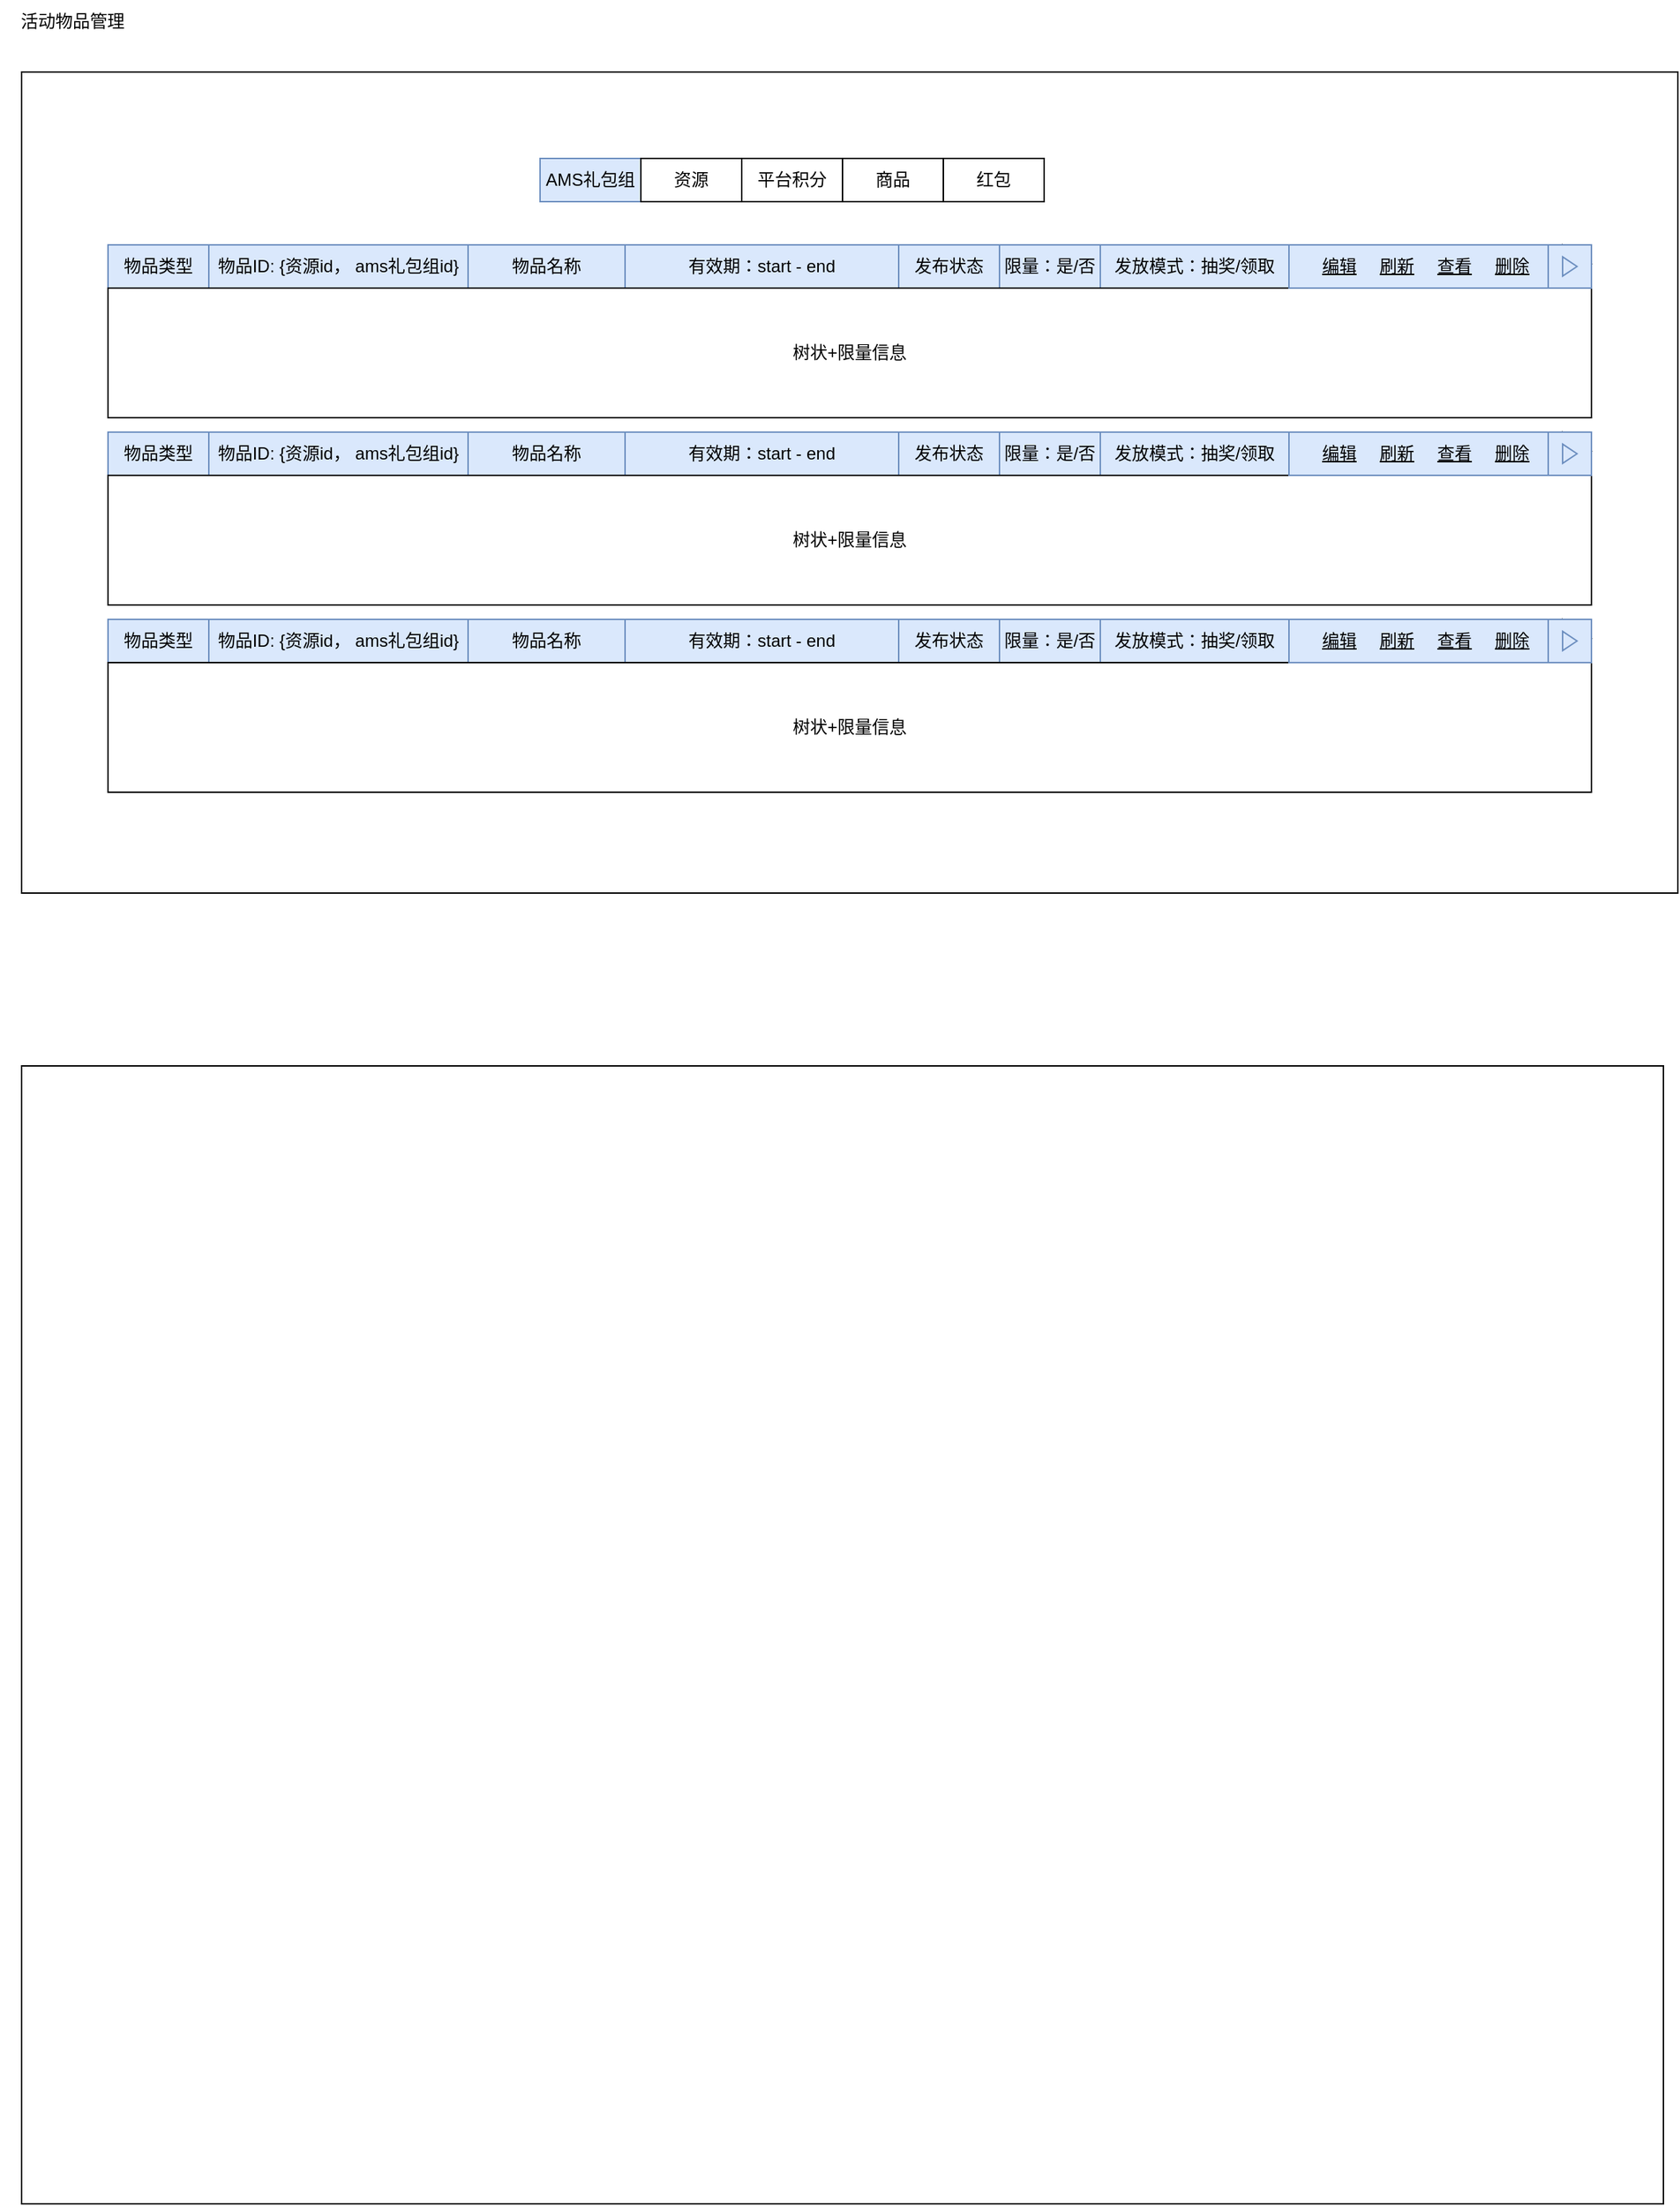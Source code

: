 <mxfile version="24.2.3" type="github">
  <diagram name="Page-1" id="4QDTwvdaZps2GfIds7GK">
    <mxGraphModel dx="2514" dy="908" grid="1" gridSize="10" guides="1" tooltips="1" connect="1" arrows="1" fold="1" page="1" pageScale="1" pageWidth="827" pageHeight="1169" math="0" shadow="0">
      <root>
        <mxCell id="0" />
        <mxCell id="1" parent="0" />
        <mxCell id="Wfncw4XuB-igS9cp05zp-1" value="" style="rounded=0;whiteSpace=wrap;html=1;" parent="1" vertex="1">
          <mxGeometry x="-260" y="130" width="1150" height="570" as="geometry" />
        </mxCell>
        <mxCell id="Wfncw4XuB-igS9cp05zp-15" value="物品类型" style="rounded=0;whiteSpace=wrap;html=1;fillColor=#dae8fc;strokeColor=#6c8ebf;" parent="1" vertex="1">
          <mxGeometry x="-200" y="250" width="70" height="30" as="geometry" />
        </mxCell>
        <mxCell id="Wfncw4XuB-igS9cp05zp-16" value="物品ID: {资源id， ams礼包组id}" style="rounded=0;whiteSpace=wrap;html=1;fillColor=#dae8fc;strokeColor=#6c8ebf;" parent="1" vertex="1">
          <mxGeometry x="-130" y="250" width="180" height="30" as="geometry" />
        </mxCell>
        <mxCell id="Wfncw4XuB-igS9cp05zp-18" value="有效期：start - end" style="rounded=0;whiteSpace=wrap;html=1;fillColor=#dae8fc;strokeColor=#6c8ebf;" parent="1" vertex="1">
          <mxGeometry x="159" y="250" width="190" height="30" as="geometry" />
        </mxCell>
        <mxCell id="Wfncw4XuB-igS9cp05zp-19" value="发布状态" style="rounded=0;whiteSpace=wrap;html=1;fillColor=#dae8fc;strokeColor=#6c8ebf;" parent="1" vertex="1">
          <mxGeometry x="349" y="250" width="70" height="30" as="geometry" />
        </mxCell>
        <mxCell id="Wfncw4XuB-igS9cp05zp-20" value="限量：是/否" style="rounded=0;whiteSpace=wrap;html=1;fillColor=#dae8fc;strokeColor=#6c8ebf;" parent="1" vertex="1">
          <mxGeometry x="419" y="250" width="70" height="30" as="geometry" />
        </mxCell>
        <mxCell id="Wfncw4XuB-igS9cp05zp-21" value="发放模式：抽奖/领取" style="rounded=0;whiteSpace=wrap;html=1;fillColor=#dae8fc;strokeColor=#6c8ebf;" parent="1" vertex="1">
          <mxGeometry x="489" y="250" width="131" height="30" as="geometry" />
        </mxCell>
        <mxCell id="Wfncw4XuB-igS9cp05zp-22" value="物品名称" style="rounded=0;whiteSpace=wrap;html=1;fillColor=#dae8fc;strokeColor=#6c8ebf;" parent="1" vertex="1">
          <mxGeometry x="50" y="250" width="109" height="30" as="geometry" />
        </mxCell>
        <mxCell id="Wfncw4XuB-igS9cp05zp-23" value="&lt;span style=&quot;text-align: left;&quot;&gt;AMS礼包组&lt;/span&gt;" style="rounded=0;whiteSpace=wrap;html=1;fillColor=#dae8fc;strokeColor=#6c8ebf;" parent="1" vertex="1">
          <mxGeometry x="100" y="190" width="70" height="30" as="geometry" />
        </mxCell>
        <mxCell id="Wfncw4XuB-igS9cp05zp-24" value="&lt;span style=&quot;text-align: left;&quot;&gt;资源&lt;/span&gt;" style="rounded=0;whiteSpace=wrap;html=1;" parent="1" vertex="1">
          <mxGeometry x="170" y="190" width="70" height="30" as="geometry" />
        </mxCell>
        <mxCell id="Wfncw4XuB-igS9cp05zp-25" value="&lt;span style=&quot;text-align: left;&quot;&gt;平台积分&lt;/span&gt;" style="rounded=0;whiteSpace=wrap;html=1;" parent="1" vertex="1">
          <mxGeometry x="240" y="190" width="70" height="30" as="geometry" />
        </mxCell>
        <mxCell id="Wfncw4XuB-igS9cp05zp-26" value="&lt;span style=&quot;text-align: left;&quot;&gt;商品&lt;/span&gt;" style="rounded=0;whiteSpace=wrap;html=1;" parent="1" vertex="1">
          <mxGeometry x="310" y="190" width="70" height="30" as="geometry" />
        </mxCell>
        <mxCell id="Wfncw4XuB-igS9cp05zp-27" value="&lt;span style=&quot;text-align: left;&quot;&gt;红包&lt;/span&gt;" style="rounded=0;whiteSpace=wrap;html=1;" parent="1" vertex="1">
          <mxGeometry x="380" y="190" width="70" height="30" as="geometry" />
        </mxCell>
        <mxCell id="Wfncw4XuB-igS9cp05zp-28" value="树状+限量信息" style="rounded=0;whiteSpace=wrap;html=1;" parent="1" vertex="1">
          <mxGeometry x="-200" y="280" width="1030" height="90" as="geometry" />
        </mxCell>
        <mxCell id="nZBmrn1bbnHuPf8c53a7-1" value="" style="rounded=0;whiteSpace=wrap;html=1;fillColor=#dae8fc;strokeColor=#6c8ebf;" parent="1" vertex="1">
          <mxGeometry x="620" y="250" width="180" height="30" as="geometry" />
        </mxCell>
        <mxCell id="nZBmrn1bbnHuPf8c53a7-3" value="&lt;u&gt;编辑&lt;/u&gt;" style="text;html=1;align=center;verticalAlign=middle;whiteSpace=wrap;rounded=0;" parent="1" vertex="1">
          <mxGeometry x="635" y="250" width="40" height="30" as="geometry" />
        </mxCell>
        <mxCell id="nZBmrn1bbnHuPf8c53a7-4" value="&lt;u&gt;刷新&lt;/u&gt;" style="text;html=1;align=center;verticalAlign=middle;whiteSpace=wrap;rounded=0;" parent="1" vertex="1">
          <mxGeometry x="675" y="250" width="40" height="30" as="geometry" />
        </mxCell>
        <mxCell id="nZBmrn1bbnHuPf8c53a7-5" value="&lt;u&gt;查看&lt;/u&gt;" style="text;html=1;align=center;verticalAlign=middle;whiteSpace=wrap;rounded=0;" parent="1" vertex="1">
          <mxGeometry x="715" y="250" width="40" height="30" as="geometry" />
        </mxCell>
        <mxCell id="nZBmrn1bbnHuPf8c53a7-6" value="" style="triangle;whiteSpace=wrap;html=1;" parent="1" vertex="1">
          <mxGeometry x="810" y="250" width="20" height="26.67" as="geometry" />
        </mxCell>
        <mxCell id="nZBmrn1bbnHuPf8c53a7-7" value="" style="rounded=0;whiteSpace=wrap;html=1;fillColor=#dae8fc;strokeColor=#6c8ebf;" parent="1" vertex="1">
          <mxGeometry x="800" y="250" width="30" height="30" as="geometry" />
        </mxCell>
        <mxCell id="nZBmrn1bbnHuPf8c53a7-8" value="" style="triangle;whiteSpace=wrap;html=1;fillColor=#dae8fc;strokeColor=#6c8ebf;" parent="1" vertex="1">
          <mxGeometry x="810" y="258.33" width="10" height="13.34" as="geometry" />
        </mxCell>
        <mxCell id="nZBmrn1bbnHuPf8c53a7-42" value="活动物品管理" style="text;html=1;align=center;verticalAlign=middle;resizable=0;points=[];autosize=1;strokeColor=none;fillColor=none;" parent="1" vertex="1">
          <mxGeometry x="-275" y="80" width="100" height="30" as="geometry" />
        </mxCell>
        <mxCell id="nZBmrn1bbnHuPf8c53a7-43" value="&lt;u&gt;删除&lt;/u&gt;" style="text;html=1;align=center;verticalAlign=middle;whiteSpace=wrap;rounded=0;" parent="1" vertex="1">
          <mxGeometry x="755" y="250" width="40" height="30" as="geometry" />
        </mxCell>
        <mxCell id="nZBmrn1bbnHuPf8c53a7-44" value="物品类型" style="rounded=0;whiteSpace=wrap;html=1;fillColor=#dae8fc;strokeColor=#6c8ebf;" parent="1" vertex="1">
          <mxGeometry x="-200" y="380" width="70" height="30" as="geometry" />
        </mxCell>
        <mxCell id="nZBmrn1bbnHuPf8c53a7-45" value="物品ID: {资源id， ams礼包组id}" style="rounded=0;whiteSpace=wrap;html=1;fillColor=#dae8fc;strokeColor=#6c8ebf;" parent="1" vertex="1">
          <mxGeometry x="-130" y="380" width="180" height="30" as="geometry" />
        </mxCell>
        <mxCell id="nZBmrn1bbnHuPf8c53a7-46" value="有效期：start - end" style="rounded=0;whiteSpace=wrap;html=1;fillColor=#dae8fc;strokeColor=#6c8ebf;" parent="1" vertex="1">
          <mxGeometry x="159" y="380" width="190" height="30" as="geometry" />
        </mxCell>
        <mxCell id="nZBmrn1bbnHuPf8c53a7-47" value="发布状态" style="rounded=0;whiteSpace=wrap;html=1;fillColor=#dae8fc;strokeColor=#6c8ebf;" parent="1" vertex="1">
          <mxGeometry x="349" y="380" width="70" height="30" as="geometry" />
        </mxCell>
        <mxCell id="nZBmrn1bbnHuPf8c53a7-48" value="限量：是/否" style="rounded=0;whiteSpace=wrap;html=1;fillColor=#dae8fc;strokeColor=#6c8ebf;" parent="1" vertex="1">
          <mxGeometry x="419" y="380" width="70" height="30" as="geometry" />
        </mxCell>
        <mxCell id="nZBmrn1bbnHuPf8c53a7-49" value="发放模式：抽奖/领取" style="rounded=0;whiteSpace=wrap;html=1;fillColor=#dae8fc;strokeColor=#6c8ebf;" parent="1" vertex="1">
          <mxGeometry x="489" y="380" width="131" height="30" as="geometry" />
        </mxCell>
        <mxCell id="nZBmrn1bbnHuPf8c53a7-50" value="物品名称" style="rounded=0;whiteSpace=wrap;html=1;fillColor=#dae8fc;strokeColor=#6c8ebf;" parent="1" vertex="1">
          <mxGeometry x="50" y="380" width="109" height="30" as="geometry" />
        </mxCell>
        <mxCell id="nZBmrn1bbnHuPf8c53a7-51" value="树状+限量信息" style="rounded=0;whiteSpace=wrap;html=1;" parent="1" vertex="1">
          <mxGeometry x="-200" y="410" width="1030" height="90" as="geometry" />
        </mxCell>
        <mxCell id="nZBmrn1bbnHuPf8c53a7-52" value="" style="rounded=0;whiteSpace=wrap;html=1;fillColor=#dae8fc;strokeColor=#6c8ebf;" parent="1" vertex="1">
          <mxGeometry x="620" y="380" width="180" height="30" as="geometry" />
        </mxCell>
        <mxCell id="nZBmrn1bbnHuPf8c53a7-53" value="&lt;u&gt;编辑&lt;/u&gt;" style="text;html=1;align=center;verticalAlign=middle;whiteSpace=wrap;rounded=0;" parent="1" vertex="1">
          <mxGeometry x="635" y="380" width="40" height="30" as="geometry" />
        </mxCell>
        <mxCell id="nZBmrn1bbnHuPf8c53a7-54" value="&lt;u&gt;刷新&lt;/u&gt;" style="text;html=1;align=center;verticalAlign=middle;whiteSpace=wrap;rounded=0;" parent="1" vertex="1">
          <mxGeometry x="675" y="380" width="40" height="30" as="geometry" />
        </mxCell>
        <mxCell id="nZBmrn1bbnHuPf8c53a7-55" value="&lt;u&gt;查看&lt;/u&gt;" style="text;html=1;align=center;verticalAlign=middle;whiteSpace=wrap;rounded=0;" parent="1" vertex="1">
          <mxGeometry x="715" y="380" width="40" height="30" as="geometry" />
        </mxCell>
        <mxCell id="nZBmrn1bbnHuPf8c53a7-56" value="" style="triangle;whiteSpace=wrap;html=1;" parent="1" vertex="1">
          <mxGeometry x="810" y="380" width="20" height="26.67" as="geometry" />
        </mxCell>
        <mxCell id="nZBmrn1bbnHuPf8c53a7-57" value="" style="rounded=0;whiteSpace=wrap;html=1;fillColor=#dae8fc;strokeColor=#6c8ebf;" parent="1" vertex="1">
          <mxGeometry x="800" y="380" width="30" height="30" as="geometry" />
        </mxCell>
        <mxCell id="nZBmrn1bbnHuPf8c53a7-58" value="" style="triangle;whiteSpace=wrap;html=1;fillColor=#dae8fc;strokeColor=#6c8ebf;" parent="1" vertex="1">
          <mxGeometry x="810" y="388.33" width="10" height="13.34" as="geometry" />
        </mxCell>
        <mxCell id="nZBmrn1bbnHuPf8c53a7-59" value="&lt;u&gt;删除&lt;/u&gt;" style="text;html=1;align=center;verticalAlign=middle;whiteSpace=wrap;rounded=0;" parent="1" vertex="1">
          <mxGeometry x="755" y="380" width="40" height="30" as="geometry" />
        </mxCell>
        <mxCell id="nZBmrn1bbnHuPf8c53a7-60" value="物品类型" style="rounded=0;whiteSpace=wrap;html=1;fillColor=#dae8fc;strokeColor=#6c8ebf;" parent="1" vertex="1">
          <mxGeometry x="-200" y="510" width="70" height="30" as="geometry" />
        </mxCell>
        <mxCell id="nZBmrn1bbnHuPf8c53a7-61" value="物品ID: {资源id， ams礼包组id}" style="rounded=0;whiteSpace=wrap;html=1;fillColor=#dae8fc;strokeColor=#6c8ebf;" parent="1" vertex="1">
          <mxGeometry x="-130" y="510" width="180" height="30" as="geometry" />
        </mxCell>
        <mxCell id="nZBmrn1bbnHuPf8c53a7-62" value="有效期：start - end" style="rounded=0;whiteSpace=wrap;html=1;fillColor=#dae8fc;strokeColor=#6c8ebf;" parent="1" vertex="1">
          <mxGeometry x="159" y="510" width="190" height="30" as="geometry" />
        </mxCell>
        <mxCell id="nZBmrn1bbnHuPf8c53a7-63" value="发布状态" style="rounded=0;whiteSpace=wrap;html=1;fillColor=#dae8fc;strokeColor=#6c8ebf;" parent="1" vertex="1">
          <mxGeometry x="349" y="510" width="70" height="30" as="geometry" />
        </mxCell>
        <mxCell id="nZBmrn1bbnHuPf8c53a7-64" value="限量：是/否" style="rounded=0;whiteSpace=wrap;html=1;fillColor=#dae8fc;strokeColor=#6c8ebf;" parent="1" vertex="1">
          <mxGeometry x="419" y="510" width="70" height="30" as="geometry" />
        </mxCell>
        <mxCell id="nZBmrn1bbnHuPf8c53a7-65" value="发放模式：抽奖/领取" style="rounded=0;whiteSpace=wrap;html=1;fillColor=#dae8fc;strokeColor=#6c8ebf;" parent="1" vertex="1">
          <mxGeometry x="489" y="510" width="131" height="30" as="geometry" />
        </mxCell>
        <mxCell id="nZBmrn1bbnHuPf8c53a7-66" value="物品名称" style="rounded=0;whiteSpace=wrap;html=1;fillColor=#dae8fc;strokeColor=#6c8ebf;" parent="1" vertex="1">
          <mxGeometry x="50" y="510" width="109" height="30" as="geometry" />
        </mxCell>
        <mxCell id="nZBmrn1bbnHuPf8c53a7-67" value="树状+限量信息" style="rounded=0;whiteSpace=wrap;html=1;" parent="1" vertex="1">
          <mxGeometry x="-200" y="540" width="1030" height="90" as="geometry" />
        </mxCell>
        <mxCell id="nZBmrn1bbnHuPf8c53a7-68" value="" style="rounded=0;whiteSpace=wrap;html=1;fillColor=#dae8fc;strokeColor=#6c8ebf;" parent="1" vertex="1">
          <mxGeometry x="620" y="510" width="180" height="30" as="geometry" />
        </mxCell>
        <mxCell id="nZBmrn1bbnHuPf8c53a7-69" value="&lt;u&gt;编辑&lt;/u&gt;" style="text;html=1;align=center;verticalAlign=middle;whiteSpace=wrap;rounded=0;" parent="1" vertex="1">
          <mxGeometry x="635" y="510" width="40" height="30" as="geometry" />
        </mxCell>
        <mxCell id="nZBmrn1bbnHuPf8c53a7-70" value="&lt;u&gt;刷新&lt;/u&gt;" style="text;html=1;align=center;verticalAlign=middle;whiteSpace=wrap;rounded=0;" parent="1" vertex="1">
          <mxGeometry x="675" y="510" width="40" height="30" as="geometry" />
        </mxCell>
        <mxCell id="nZBmrn1bbnHuPf8c53a7-71" value="&lt;u&gt;查看&lt;/u&gt;" style="text;html=1;align=center;verticalAlign=middle;whiteSpace=wrap;rounded=0;" parent="1" vertex="1">
          <mxGeometry x="715" y="510" width="40" height="30" as="geometry" />
        </mxCell>
        <mxCell id="nZBmrn1bbnHuPf8c53a7-72" value="" style="triangle;whiteSpace=wrap;html=1;" parent="1" vertex="1">
          <mxGeometry x="810" y="510" width="20" height="26.67" as="geometry" />
        </mxCell>
        <mxCell id="nZBmrn1bbnHuPf8c53a7-73" value="" style="rounded=0;whiteSpace=wrap;html=1;fillColor=#dae8fc;strokeColor=#6c8ebf;" parent="1" vertex="1">
          <mxGeometry x="800" y="510" width="30" height="30" as="geometry" />
        </mxCell>
        <mxCell id="nZBmrn1bbnHuPf8c53a7-74" value="" style="triangle;whiteSpace=wrap;html=1;fillColor=#dae8fc;strokeColor=#6c8ebf;" parent="1" vertex="1">
          <mxGeometry x="810" y="518.33" width="10" height="13.34" as="geometry" />
        </mxCell>
        <mxCell id="nZBmrn1bbnHuPf8c53a7-75" value="&lt;u&gt;删除&lt;/u&gt;" style="text;html=1;align=center;verticalAlign=middle;whiteSpace=wrap;rounded=0;" parent="1" vertex="1">
          <mxGeometry x="755" y="510" width="40" height="30" as="geometry" />
        </mxCell>
        <mxCell id="nZBmrn1bbnHuPf8c53a7-76" value="" style="rounded=0;whiteSpace=wrap;html=1;" parent="1" vertex="1">
          <mxGeometry x="-260" y="820" width="1140" height="790" as="geometry" />
        </mxCell>
      </root>
    </mxGraphModel>
  </diagram>
</mxfile>
